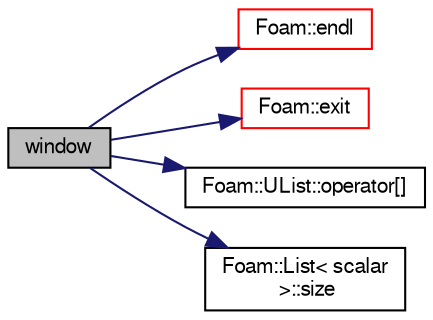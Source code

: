 digraph "window"
{
  bgcolor="transparent";
  edge [fontname="FreeSans",fontsize="10",labelfontname="FreeSans",labelfontsize="10"];
  node [fontname="FreeSans",fontsize="10",shape=record];
  rankdir="LR";
  Node108 [label="window",height=0.2,width=0.4,color="black", fillcolor="grey75", style="filled", fontcolor="black"];
  Node108 -> Node109 [color="midnightblue",fontsize="10",style="solid",fontname="FreeSans"];
  Node109 [label="Foam::endl",height=0.2,width=0.4,color="red",URL="$a21124.html#a2db8fe02a0d3909e9351bb4275b23ce4",tooltip="Add newline and flush stream. "];
  Node108 -> Node111 [color="midnightblue",fontsize="10",style="solid",fontname="FreeSans"];
  Node111 [label="Foam::exit",height=0.2,width=0.4,color="red",URL="$a21124.html#a06ca7250d8e89caf05243ec094843642"];
  Node108 -> Node156 [color="midnightblue",fontsize="10",style="solid",fontname="FreeSans"];
  Node156 [label="Foam::UList::operator[]",height=0.2,width=0.4,color="black",URL="$a25698.html#a851e28f7788bbc82f5a4aa9f0efdefe4",tooltip="Return element of UList. "];
  Node108 -> Node157 [color="midnightblue",fontsize="10",style="solid",fontname="FreeSans"];
  Node157 [label="Foam::List\< scalar\l \>::size",height=0.2,width=0.4,color="black",URL="$a25694.html#a47b3bf30da1eb3ab8076b5fbe00e0494",tooltip="Return the number of elements in the UList. "];
}
